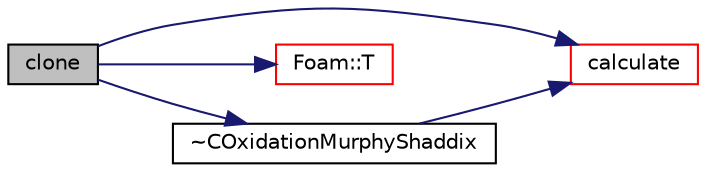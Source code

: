 digraph "clone"
{
  bgcolor="transparent";
  edge [fontname="Helvetica",fontsize="10",labelfontname="Helvetica",labelfontsize="10"];
  node [fontname="Helvetica",fontsize="10",shape=record];
  rankdir="LR";
  Node1 [label="clone",height=0.2,width=0.4,color="black", fillcolor="grey75", style="filled", fontcolor="black"];
  Node1 -> Node2 [color="midnightblue",fontsize="10",style="solid",fontname="Helvetica"];
  Node2 [label="calculate",height=0.2,width=0.4,color="red",URL="$a00433.html#ac3abbf197ea5002110eb4bc9cc7cee7f",tooltip="Update surface reactions. "];
  Node1 -> Node3 [color="midnightblue",fontsize="10",style="solid",fontname="Helvetica"];
  Node3 [label="Foam::T",height=0.2,width=0.4,color="red",URL="$a10936.html#ae57fda0abb14bb0944947c463c6e09d4"];
  Node1 -> Node4 [color="midnightblue",fontsize="10",style="solid",fontname="Helvetica"];
  Node4 [label="~COxidationMurphyShaddix",height=0.2,width=0.4,color="black",URL="$a00433.html#a81dbc5df747b5768b741c7d1fb63f46f",tooltip="Destructor. "];
  Node4 -> Node2 [color="midnightblue",fontsize="10",style="solid",fontname="Helvetica"];
}
